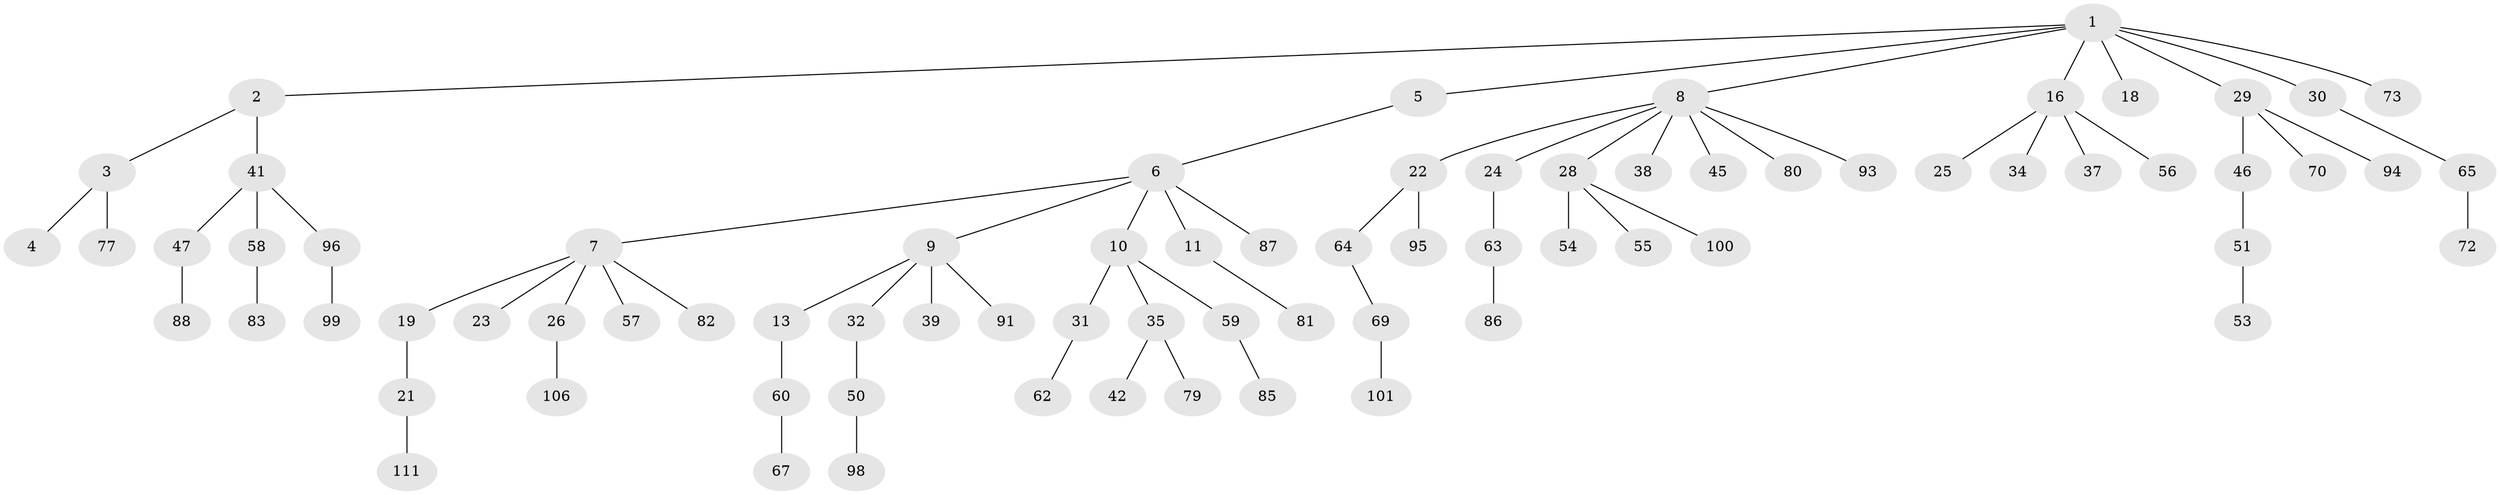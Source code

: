 // original degree distribution, {7: 0.017857142857142856, 4: 0.07142857142857142, 1: 0.5089285714285714, 3: 0.16964285714285715, 5: 0.017857142857142856, 6: 0.008928571428571428, 2: 0.20535714285714285}
// Generated by graph-tools (version 1.1) at 2025/11/02/27/25 16:11:26]
// undirected, 76 vertices, 75 edges
graph export_dot {
graph [start="1"]
  node [color=gray90,style=filled];
  1 [super="+14"];
  2 [super="+78"];
  3 [super="+108"];
  4;
  5 [super="+75"];
  6 [super="+49"];
  7 [super="+15"];
  8 [super="+20"];
  9 [super="+12"];
  10;
  11 [super="+33"];
  13;
  16 [super="+17"];
  18;
  19;
  21 [super="+84"];
  22 [super="+27"];
  23;
  24 [super="+105"];
  25;
  26 [super="+76"];
  28 [super="+44"];
  29 [super="+36"];
  30 [super="+92"];
  31 [super="+89"];
  32 [super="+68"];
  34;
  35 [super="+40"];
  37 [super="+52"];
  38;
  39;
  41 [super="+43"];
  42 [super="+48"];
  45;
  46 [super="+61"];
  47 [super="+71"];
  50 [super="+74"];
  51 [super="+109"];
  53;
  54;
  55;
  56;
  57;
  58;
  59;
  60 [super="+104"];
  62;
  63 [super="+66"];
  64 [super="+112"];
  65;
  67;
  69 [super="+90"];
  70;
  72;
  73;
  77 [super="+97"];
  79;
  80;
  81;
  82 [super="+110"];
  83 [super="+102"];
  85;
  86;
  87;
  88;
  91 [super="+103"];
  93;
  94;
  95;
  96 [super="+107"];
  98;
  99;
  100;
  101;
  106;
  111;
  1 -- 2;
  1 -- 5;
  1 -- 8;
  1 -- 16;
  1 -- 18;
  1 -- 30;
  1 -- 73;
  1 -- 29;
  2 -- 3;
  2 -- 41;
  3 -- 4;
  3 -- 77;
  5 -- 6;
  6 -- 7;
  6 -- 9;
  6 -- 10;
  6 -- 11;
  6 -- 87;
  7 -- 23;
  7 -- 57;
  7 -- 82;
  7 -- 26;
  7 -- 19;
  8 -- 24;
  8 -- 38;
  8 -- 80;
  8 -- 93;
  8 -- 28;
  8 -- 45;
  8 -- 22;
  9 -- 13;
  9 -- 39;
  9 -- 91;
  9 -- 32;
  10 -- 31;
  10 -- 35;
  10 -- 59;
  11 -- 81;
  13 -- 60;
  16 -- 25;
  16 -- 34;
  16 -- 56;
  16 -- 37;
  19 -- 21;
  21 -- 111;
  22 -- 64;
  22 -- 95;
  24 -- 63;
  26 -- 106;
  28 -- 54;
  28 -- 100;
  28 -- 55;
  29 -- 46;
  29 -- 70;
  29 -- 94;
  30 -- 65;
  31 -- 62;
  32 -- 50;
  35 -- 42;
  35 -- 79;
  41 -- 47;
  41 -- 58;
  41 -- 96;
  46 -- 51;
  47 -- 88;
  50 -- 98;
  51 -- 53;
  58 -- 83;
  59 -- 85;
  60 -- 67;
  63 -- 86;
  64 -- 69;
  65 -- 72;
  69 -- 101;
  96 -- 99;
}
